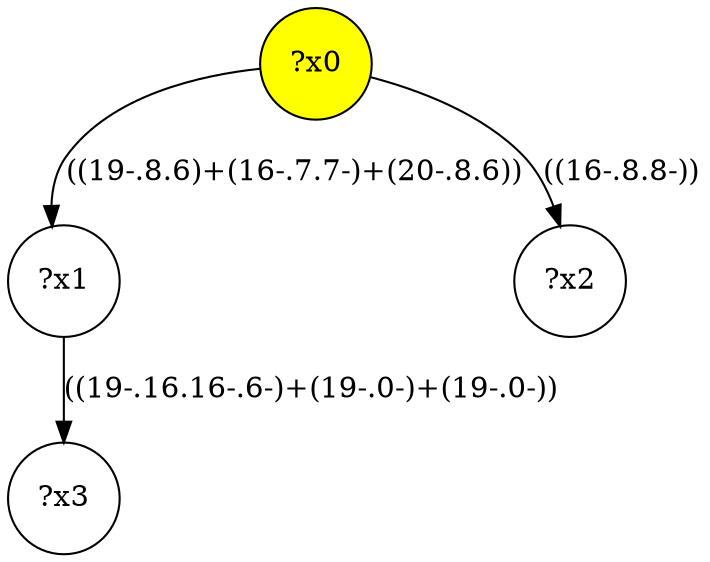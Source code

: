 digraph g {
	x0 [fillcolor="yellow", style="filled," shape=circle, label="?x0"];
	x1 [shape=circle, label="?x1"];
	x0 -> x1 [label="((19-.8.6)+(16-.7.7-)+(20-.8.6))"];
	x2 [shape=circle, label="?x2"];
	x0 -> x2 [label="((16-.8.8-))"];
	x3 [shape=circle, label="?x3"];
	x1 -> x3 [label="((19-.16.16-.6-)+(19-.0-)+(19-.0-))"];
}
